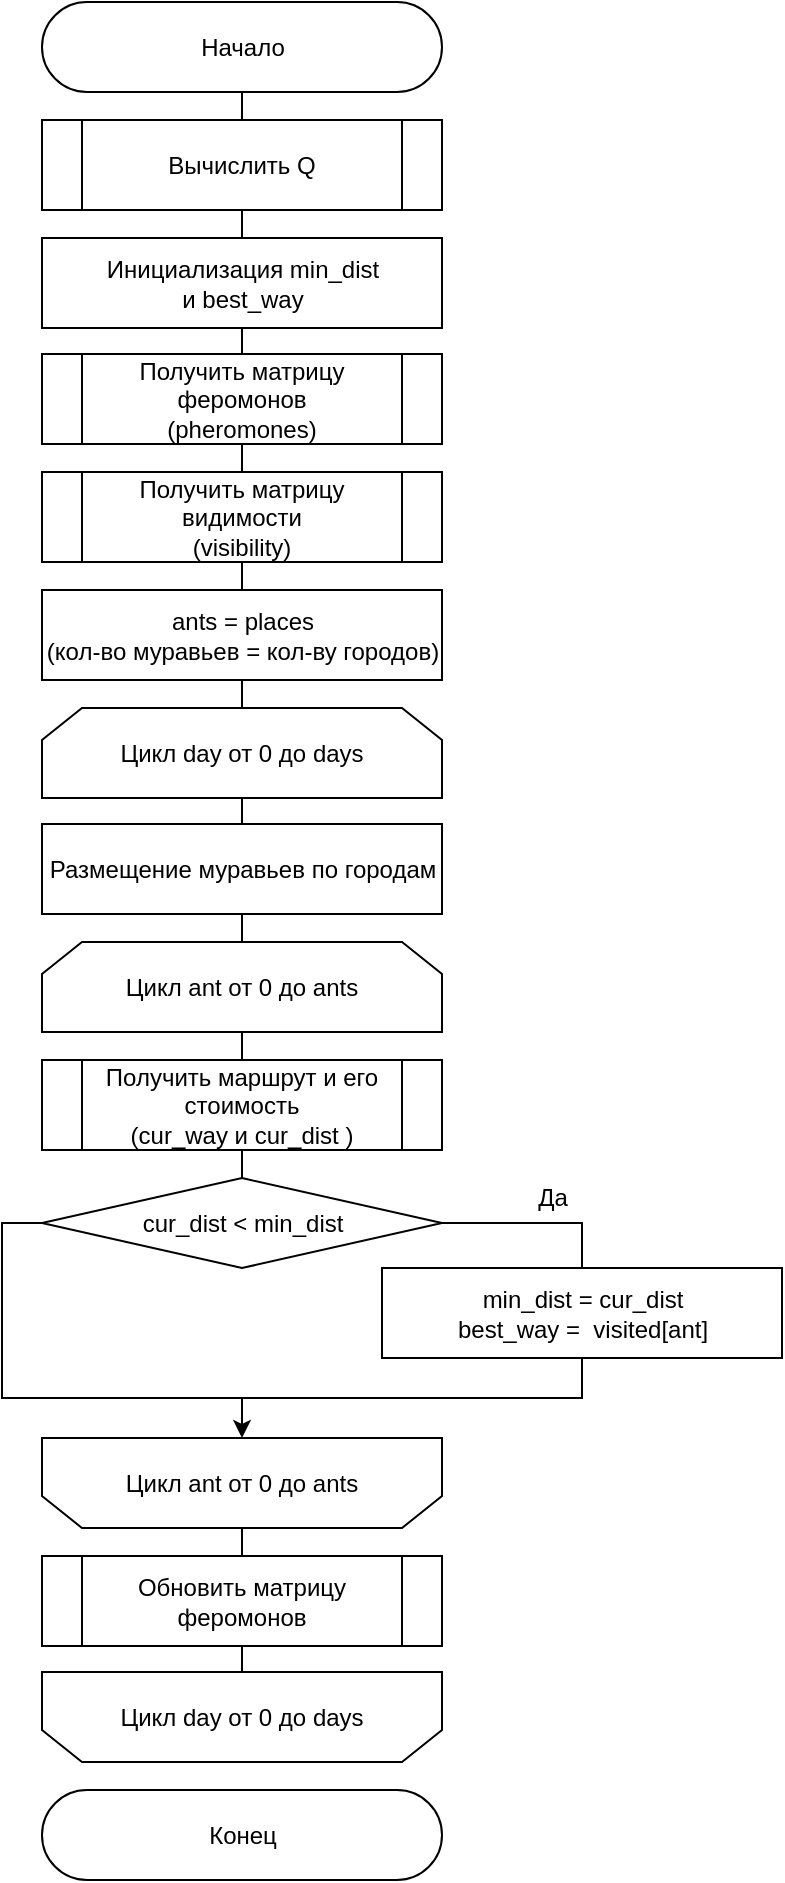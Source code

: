 <mxfile version="20.3.0" type="device" pages="6"><diagram id="QM2p47kPDZQZnexqTIiv" name="ant_1"><mxGraphModel dx="782" dy="539" grid="1" gridSize="10" guides="1" tooltips="1" connect="1" arrows="1" fold="1" page="1" pageScale="1" pageWidth="1654" pageHeight="2336" math="0" shadow="0"><root><mxCell id="0"/><mxCell id="1" parent="0"/><mxCell id="wz0C69enoYNyilxTIGur-191" style="edgeStyle=orthogonalEdgeStyle;rounded=0;orthogonalLoop=1;jettySize=auto;html=1;exitX=0.5;exitY=0.5;exitDx=0;exitDy=22.5;exitPerimeter=0;entryX=0.5;entryY=0;entryDx=0;entryDy=0;endArrow=none;endFill=0;" edge="1" parent="1" source="3" target="28"><mxGeometry relative="1" as="geometry"/></mxCell><mxCell id="3" value="Начало" style="html=1;dashed=0;whitespace=wrap;shape=mxgraph.dfd.start" parent="1" vertex="1"><mxGeometry x="860" y="120" width="200" height="45" as="geometry"/></mxCell><mxCell id="wz0C69enoYNyilxTIGur-192" style="edgeStyle=orthogonalEdgeStyle;rounded=0;orthogonalLoop=1;jettySize=auto;html=1;exitX=0.5;exitY=1;exitDx=0;exitDy=0;entryX=0.5;entryY=0;entryDx=0;entryDy=0;endArrow=none;endFill=0;" edge="1" parent="1" source="28" target="167"><mxGeometry relative="1" as="geometry"/></mxCell><mxCell id="28" value="Вычислить Q" style="shape=process;whiteSpace=wrap;html=1;backgroundOutline=1;" parent="1" vertex="1"><mxGeometry x="860" y="179" width="200" height="45" as="geometry"/></mxCell><mxCell id="wz0C69enoYNyilxTIGur-193" style="edgeStyle=orthogonalEdgeStyle;rounded=0;orthogonalLoop=1;jettySize=auto;html=1;exitX=0.5;exitY=1;exitDx=0;exitDy=0;entryX=0.5;entryY=0;entryDx=0;entryDy=0;endArrow=none;endFill=0;" edge="1" parent="1" source="167" target="170"><mxGeometry relative="1" as="geometry"/></mxCell><mxCell id="167" value="Инициализация min_dist&lt;br&gt;и best_way" style="html=1;dashed=0;whitespace=wrap;" parent="1" vertex="1"><mxGeometry x="860" y="238" width="200" height="45" as="geometry"/></mxCell><mxCell id="wz0C69enoYNyilxTIGur-195" style="edgeStyle=orthogonalEdgeStyle;rounded=0;orthogonalLoop=1;jettySize=auto;html=1;exitX=0.5;exitY=1;exitDx=0;exitDy=0;entryX=0.5;entryY=0;entryDx=0;entryDy=0;endArrow=none;endFill=0;" edge="1" parent="1" source="169" target="179"><mxGeometry relative="1" as="geometry"/></mxCell><mxCell id="169" value="Получить матрицу видимости&lt;br&gt;(visibility)" style="shape=process;whiteSpace=wrap;html=1;backgroundOutline=1;" parent="1" vertex="1"><mxGeometry x="860" y="355" width="200" height="45" as="geometry"/></mxCell><mxCell id="wz0C69enoYNyilxTIGur-194" style="edgeStyle=orthogonalEdgeStyle;rounded=0;orthogonalLoop=1;jettySize=auto;html=1;exitX=0.5;exitY=1;exitDx=0;exitDy=0;entryX=0.5;entryY=0;entryDx=0;entryDy=0;endArrow=none;endFill=0;" edge="1" parent="1" source="170" target="169"><mxGeometry relative="1" as="geometry"/></mxCell><mxCell id="170" value="Получить матрицу феромонов&lt;br&gt;(pheromones)" style="shape=process;whiteSpace=wrap;html=1;backgroundOutline=1;" parent="1" vertex="1"><mxGeometry x="860" y="296" width="200" height="45" as="geometry"/></mxCell><mxCell id="wz0C69enoYNyilxTIGur-196" style="edgeStyle=orthogonalEdgeStyle;rounded=0;orthogonalLoop=1;jettySize=auto;html=1;exitX=0.5;exitY=1;exitDx=0;exitDy=0;entryX=0.5;entryY=0;entryDx=0;entryDy=0;endArrow=none;endFill=0;" edge="1" parent="1" source="179" target="181"><mxGeometry relative="1" as="geometry"/></mxCell><mxCell id="179" value="ants = places&lt;br&gt;(кол-во муравьев = кол-ву городов)" style="html=1;dashed=0;whitespace=wrap;" parent="1" vertex="1"><mxGeometry x="860" y="414" width="200" height="45" as="geometry"/></mxCell><mxCell id="wz0C69enoYNyilxTIGur-197" style="edgeStyle=orthogonalEdgeStyle;rounded=0;orthogonalLoop=1;jettySize=auto;html=1;exitX=0.5;exitY=1;exitDx=0;exitDy=0;entryX=0.5;entryY=0;entryDx=0;entryDy=0;endArrow=none;endFill=0;" edge="1" parent="1" source="181" target="184"><mxGeometry relative="1" as="geometry"/></mxCell><mxCell id="181" value="Цикл day от 0 до days" style="shape=loopLimit;whiteSpace=wrap;html=1;direction=east" parent="1" vertex="1"><mxGeometry x="860" y="473" width="200" height="45" as="geometry"/></mxCell><mxCell id="wz0C69enoYNyilxTIGur-198" style="edgeStyle=orthogonalEdgeStyle;rounded=0;orthogonalLoop=1;jettySize=auto;html=1;exitX=0.5;exitY=1;exitDx=0;exitDy=0;entryX=0.5;entryY=0;entryDx=0;entryDy=0;endArrow=none;endFill=0;" edge="1" parent="1" source="184" target="187"><mxGeometry relative="1" as="geometry"/></mxCell><mxCell id="184" value="Размещение муравьев по городам" style="html=1;dashed=0;whitespace=wrap;" parent="1" vertex="1"><mxGeometry x="860" y="531" width="200" height="45" as="geometry"/></mxCell><mxCell id="wz0C69enoYNyilxTIGur-199" style="edgeStyle=orthogonalEdgeStyle;rounded=0;orthogonalLoop=1;jettySize=auto;html=1;exitX=0.5;exitY=1;exitDx=0;exitDy=0;entryX=0.5;entryY=0;entryDx=0;entryDy=0;endArrow=none;endFill=0;" edge="1" parent="1" source="187" target="hKfGhzcdv6yGytPcUuhZ-187"><mxGeometry relative="1" as="geometry"/></mxCell><mxCell id="187" value="Цикл ant от 0 до ants" style="shape=loopLimit;whiteSpace=wrap;html=1;direction=east" parent="1" vertex="1"><mxGeometry x="860" y="590" width="200" height="45" as="geometry"/></mxCell><mxCell id="wz0C69enoYNyilxTIGur-200" style="edgeStyle=orthogonalEdgeStyle;rounded=0;orthogonalLoop=1;jettySize=auto;html=1;exitX=0.5;exitY=1;exitDx=0;exitDy=0;entryX=0.5;entryY=0;entryDx=0;entryDy=0;endArrow=none;endFill=0;" edge="1" parent="1" source="hKfGhzcdv6yGytPcUuhZ-187" target="EvMjdZguoEgISM-KxDc8-189"><mxGeometry relative="1" as="geometry"/></mxCell><mxCell id="hKfGhzcdv6yGytPcUuhZ-187" value="Получить маршрут и его стоимость&lt;br&gt;(cur_way и&amp;nbsp;&lt;span style=&quot;&quot;&gt;cur_dist&amp;nbsp;&lt;/span&gt;)" style="shape=process;whiteSpace=wrap;html=1;backgroundOutline=1;" vertex="1" parent="1"><mxGeometry x="860" y="649" width="200" height="45" as="geometry"/></mxCell><mxCell id="wz0C69enoYNyilxTIGur-190" style="edgeStyle=orthogonalEdgeStyle;rounded=0;orthogonalLoop=1;jettySize=auto;html=1;exitX=1;exitY=0.5;exitDx=0;exitDy=0;entryX=0.5;entryY=0;entryDx=0;entryDy=0;endArrow=none;endFill=0;" edge="1" parent="1" source="EvMjdZguoEgISM-KxDc8-189" target="EvMjdZguoEgISM-KxDc8-191"><mxGeometry relative="1" as="geometry"/></mxCell><mxCell id="wz0C69enoYNyilxTIGur-203" style="edgeStyle=orthogonalEdgeStyle;rounded=0;orthogonalLoop=1;jettySize=auto;html=1;exitX=0;exitY=0.5;exitDx=0;exitDy=0;endArrow=none;endFill=0;" edge="1" parent="1" source="EvMjdZguoEgISM-KxDc8-189"><mxGeometry relative="1" as="geometry"><mxPoint x="960" y="820" as="targetPoint"/><Array as="points"><mxPoint x="840" y="730"/><mxPoint x="840" y="818"/><mxPoint x="960" y="818"/></Array></mxGeometry></mxCell><mxCell id="EvMjdZguoEgISM-KxDc8-189" value="cur_dist &amp;lt; min_dist" style="shape=rhombus;html=1;dashed=0;whitespace=wrap;perimeter=rhombusPerimeter;" vertex="1" parent="1"><mxGeometry x="860" y="708" width="200" height="45" as="geometry"/></mxCell><mxCell id="EvMjdZguoEgISM-KxDc8-190" value="Да" style="text;html=1;align=center;verticalAlign=middle;resizable=0;points=[];autosize=1;strokeColor=none;" vertex="1" parent="1"><mxGeometry x="1100" y="708" width="30" height="20" as="geometry"/></mxCell><mxCell id="wz0C69enoYNyilxTIGur-201" style="edgeStyle=orthogonalEdgeStyle;rounded=0;orthogonalLoop=1;jettySize=auto;html=1;exitX=0.5;exitY=1;exitDx=0;exitDy=0;entryX=0.5;entryY=1;entryDx=0;entryDy=0;endArrow=classic;endFill=1;" edge="1" parent="1" source="EvMjdZguoEgISM-KxDc8-191" target="EvMjdZguoEgISM-KxDc8-192"><mxGeometry relative="1" as="geometry"/></mxCell><mxCell id="EvMjdZguoEgISM-KxDc8-191" value="min_dist&amp;nbsp;= cur_dist&lt;br&gt;best_way =&amp;nbsp; visited[ant]" style="html=1;dashed=0;whitespace=wrap;" vertex="1" parent="1"><mxGeometry x="1030" y="753" width="200" height="45" as="geometry"/></mxCell><mxCell id="wz0C69enoYNyilxTIGur-204" style="edgeStyle=orthogonalEdgeStyle;rounded=0;orthogonalLoop=1;jettySize=auto;html=1;exitX=0.5;exitY=0;exitDx=0;exitDy=0;entryX=0.5;entryY=0;entryDx=0;entryDy=0;endArrow=none;endFill=0;" edge="1" parent="1" source="EvMjdZguoEgISM-KxDc8-192" target="wz0C69enoYNyilxTIGur-187"><mxGeometry relative="1" as="geometry"/></mxCell><mxCell id="EvMjdZguoEgISM-KxDc8-192" value="Цикл ant от 0 до ants" style="shape=loopLimit;whiteSpace=wrap;html=1;direction=west;" vertex="1" parent="1"><mxGeometry x="860" y="838" width="200" height="45" as="geometry"/></mxCell><mxCell id="wz0C69enoYNyilxTIGur-205" style="edgeStyle=orthogonalEdgeStyle;rounded=0;orthogonalLoop=1;jettySize=auto;html=1;exitX=0.5;exitY=1;exitDx=0;exitDy=0;entryX=0.5;entryY=1;entryDx=0;entryDy=0;endArrow=none;endFill=0;" edge="1" parent="1" source="wz0C69enoYNyilxTIGur-187" target="wz0C69enoYNyilxTIGur-188"><mxGeometry relative="1" as="geometry"/></mxCell><mxCell id="wz0C69enoYNyilxTIGur-187" value="Обновить матрицу феромонов" style="shape=process;whiteSpace=wrap;html=1;backgroundOutline=1;" vertex="1" parent="1"><mxGeometry x="860" y="897" width="200" height="45" as="geometry"/></mxCell><mxCell id="wz0C69enoYNyilxTIGur-188" value="Цикл day от 0 до days" style="shape=loopLimit;whiteSpace=wrap;html=1;direction=west;" vertex="1" parent="1"><mxGeometry x="860" y="955" width="200" height="45" as="geometry"/></mxCell><mxCell id="wz0C69enoYNyilxTIGur-189" value="Конец" style="html=1;dashed=0;whitespace=wrap;shape=mxgraph.dfd.start" vertex="1" parent="1"><mxGeometry x="860" y="1014" width="200" height="45" as="geometry"/></mxCell></root></mxGraphModel></diagram><diagram id="Z4QN9rSLrpoeldy75upm" name="ant_2"><mxGraphModel dx="782" dy="539" grid="1" gridSize="10" guides="1" tooltips="1" connect="1" arrows="1" fold="1" page="1" pageScale="1" pageWidth="827" pageHeight="1169" math="0" shadow="0"><root><mxCell id="0"/><mxCell id="1" parent="0"/><mxCell id="rtVw-hTGw4kweY5r_XmI-1" style="edgeStyle=orthogonalEdgeStyle;rounded=0;html=1;exitX=0.5;exitY=1;exitDx=0;exitDy=0;entryX=0.5;entryY=0;entryDx=0;entryDy=0;endArrow=none;endFill=0;" parent="1" target="rtVw-hTGw4kweY5r_XmI-3" edge="1"><mxGeometry relative="1" as="geometry"><mxPoint x="775" y="320" as="sourcePoint"/></mxGeometry></mxCell><mxCell id="rtVw-hTGw4kweY5r_XmI-2" style="edgeStyle=orthogonalEdgeStyle;rounded=0;html=1;exitX=0.5;exitY=1;exitDx=0;exitDy=0;endArrow=none;endFill=0;" parent="1" source="rtVw-hTGw4kweY5r_XmI-3" edge="1"><mxGeometry relative="1" as="geometry"><mxPoint x="775" y="440" as="targetPoint"/></mxGeometry></mxCell><mxCell id="rtVw-hTGw4kweY5r_XmI-3" value="Цикл пока массив посещенных городов (visited) не заполнен&amp;nbsp;" style="shape=loopLimit;whiteSpace=wrap;html=1;direction=east" parent="1" vertex="1"><mxGeometry x="675" y="350" width="200" height="60" as="geometry"/></mxCell><mxCell id="rtVw-hTGw4kweY5r_XmI-4" style="edgeStyle=orthogonalEdgeStyle;html=1;exitX=0.5;exitY=1;exitDx=0;exitDy=0;entryX=0.5;entryY=0;entryDx=0;entryDy=0;rounded=0;endArrow=none;endFill=0;" parent="1" source="rtVw-hTGw4kweY5r_XmI-5" target="rtVw-hTGw4kweY5r_XmI-9" edge="1"><mxGeometry relative="1" as="geometry"/></mxCell><mxCell id="rtVw-hTGw4kweY5r_XmI-5" value="Массив вероятностей перехода из текущего города в непосещенный&lt;br&gt;pk" style="shape=process;whiteSpace=wrap;html=1;backgroundOutline=1;" parent="1" vertex="1"><mxGeometry x="675" y="440" width="200" height="60" as="geometry"/></mxCell><mxCell id="rtVw-hTGw4kweY5r_XmI-6" value="find_posibilyties(pheromones, visiblity, visited, places, ant, alpha, beta)&lt;br&gt;&lt;br&gt;Находит вероятность перехода в &lt;br&gt;каждый непосещенный город по формуле" style="html=1;dashed=0;whitespace=wrap;shape=partialRectangle;right=0;align=left;" parent="1" vertex="1"><mxGeometry x="945" y="430" width="30" height="80" as="geometry"/></mxCell><mxCell id="rtVw-hTGw4kweY5r_XmI-7" value="" style="edgeStyle=orthogonalEdgeStyle;rounded=0;orthogonalLoop=1;jettySize=auto;html=1;endArrow=none;endFill=0;dashed=1;entryX=1;entryY=0.5;entryDx=0;entryDy=0;" parent="1" source="rtVw-hTGw4kweY5r_XmI-6" target="rtVw-hTGw4kweY5r_XmI-5" edge="1"><mxGeometry relative="1" as="geometry"><mxPoint x="885" y="470" as="targetPoint"/></mxGeometry></mxCell><mxCell id="rtVw-hTGw4kweY5r_XmI-8" style="edgeStyle=orthogonalEdgeStyle;rounded=0;html=1;exitX=0.5;exitY=1;exitDx=0;exitDy=0;entryX=0.5;entryY=0;entryDx=0;entryDy=0;endArrow=none;endFill=0;" parent="1" source="rtVw-hTGw4kweY5r_XmI-9" target="rtVw-hTGw4kweY5r_XmI-11" edge="1"><mxGeometry relative="1" as="geometry"/></mxCell><mxCell id="rtVw-hTGw4kweY5r_XmI-9" value="chosen_place =&amp;nbsp;&lt;br&gt;&lt;span style=&quot;text-align: left&quot;&gt;choose_next_place(pk)&lt;/span&gt;&amp;nbsp;" style="shape=process;whiteSpace=wrap;html=1;backgroundOutline=1;" parent="1" vertex="1"><mxGeometry x="675" y="530" width="200" height="60" as="geometry"/></mxCell><mxCell id="rtVw-hTGw4kweY5r_XmI-10" style="edgeStyle=orthogonalEdgeStyle;rounded=0;html=1;exitX=0.5;exitY=1;exitDx=0;exitDy=0;entryX=0.5;entryY=1;entryDx=0;entryDy=0;endArrow=none;endFill=0;" parent="1" source="rtVw-hTGw4kweY5r_XmI-11" target="rtVw-hTGw4kweY5r_XmI-13" edge="1"><mxGeometry relative="1" as="geometry"/></mxCell><mxCell id="rtVw-hTGw4kweY5r_XmI-11" value="Добавить выбранный город&lt;br&gt;в массив посещенных городов&lt;br&gt;для текущего муравья" style="html=1;dashed=0;whitespace=wrap;" parent="1" vertex="1"><mxGeometry x="675" y="620" width="200" height="60" as="geometry"/></mxCell><mxCell id="rtVw-hTGw4kweY5r_XmI-12" style="edgeStyle=orthogonalEdgeStyle;rounded=0;html=1;exitX=0.5;exitY=0;exitDx=0;exitDy=0;entryX=0.5;entryY=0;entryDx=0;entryDy=0;endArrow=none;endFill=0;" parent="1" source="rtVw-hTGw4kweY5r_XmI-13" target="rtVw-hTGw4kweY5r_XmI-17" edge="1"><mxGeometry relative="1" as="geometry"/></mxCell><mxCell id="rtVw-hTGw4kweY5r_XmI-13" value="Цикл пока массив посещенных городов (visited) не заполнен&amp;nbsp;" style="shape=loopLimit;whiteSpace=wrap;html=1;strokeWidth=1;direction=west;" parent="1" vertex="1"><mxGeometry x="675" y="710" width="200" height="60" as="geometry"/></mxCell><mxCell id="rtVw-hTGw4kweY5r_XmI-14" value="choose_next_place(pk)&lt;br&gt;&lt;br&gt;Рандомно выбирает, в какой город&lt;br&gt;будет совершен переход" style="html=1;dashed=0;whitespace=wrap;shape=partialRectangle;right=0;align=left;" parent="1" vertex="1"><mxGeometry x="945" y="520" width="30" height="80" as="geometry"/></mxCell><mxCell id="rtVw-hTGw4kweY5r_XmI-15" value="" style="edgeStyle=orthogonalEdgeStyle;rounded=0;orthogonalLoop=1;jettySize=auto;html=1;endArrow=none;endFill=0;dashed=1;entryX=1;entryY=0.5;entryDx=0;entryDy=0;" parent="1" source="rtVw-hTGw4kweY5r_XmI-14" target="rtVw-hTGw4kweY5r_XmI-9" edge="1"><mxGeometry relative="1" as="geometry"><mxPoint x="885" y="560" as="targetPoint"/></mxGeometry></mxCell><mxCell id="rtVw-hTGw4kweY5r_XmI-16" style="edgeStyle=orthogonalEdgeStyle;rounded=0;html=1;exitX=0.5;exitY=1;exitDx=0;exitDy=0;entryX=0.5;entryY=0;entryDx=0;entryDy=0;endArrow=none;endFill=0;" parent="1" source="rtVw-hTGw4kweY5r_XmI-17" target="rtVw-hTGw4kweY5r_XmI-19" edge="1"><mxGeometry relative="1" as="geometry"/></mxCell><mxCell id="rtVw-hTGw4kweY5r_XmI-17" value="Добавить первый город из массива&lt;br&gt;посещенных городов в маршрут&lt;br&gt;(visited)" style="html=1;dashed=0;whitespace=wrap;" parent="1" vertex="1"><mxGeometry x="675" y="800" width="200" height="60" as="geometry"/></mxCell><mxCell id="rtVw-hTGw4kweY5r_XmI-18" style="edgeStyle=orthogonalEdgeStyle;rounded=0;html=1;exitX=0.5;exitY=1;exitDx=0;exitDy=0;entryX=0.5;entryY=0;entryDx=0;entryDy=0;endArrow=none;endFill=0;" parent="1" source="rtVw-hTGw4kweY5r_XmI-19" target="rtVw-hTGw4kweY5r_XmI-25" edge="1"><mxGeometry relative="1" as="geometry"/></mxCell><mxCell id="rtVw-hTGw4kweY5r_XmI-19" value="cur_length = calc_length(matrix, visited[ant])" style="shape=process;whiteSpace=wrap;html=1;backgroundOutline=1;" parent="1" vertex="1"><mxGeometry x="675" y="890" width="200" height="60" as="geometry"/></mxCell><mxCell id="rtVw-hTGw4kweY5r_XmI-20" style="edgeStyle=orthogonalEdgeStyle;rounded=0;html=1;exitX=0.5;exitY=0;exitDx=0;exitDy=0;entryX=0.5;entryY=0;entryDx=0;entryDy=0;endArrow=none;endFill=0;" parent="1" source="rtVw-hTGw4kweY5r_XmI-21" target="rtVw-hTGw4kweY5r_XmI-30" edge="1"><mxGeometry relative="1" as="geometry"/></mxCell><mxCell id="rtVw-hTGw4kweY5r_XmI-21" value="Конец цикла&lt;br&gt;ant += 1" style="shape=loopLimit;whiteSpace=wrap;html=1;strokeWidth=1;direction=west;" parent="1" vertex="1"><mxGeometry x="675" y="1250" width="200" height="60" as="geometry"/></mxCell><mxCell id="rtVw-hTGw4kweY5r_XmI-22" value="Конец" style="html=1;dashed=0;whitespace=wrap;shape=mxgraph.dfd.start" parent="1" vertex="1"><mxGeometry x="675" y="1520" width="200" height="60" as="geometry"/></mxCell><mxCell id="rtVw-hTGw4kweY5r_XmI-23" style="edgeStyle=orthogonalEdgeStyle;rounded=0;orthogonalLoop=1;jettySize=auto;html=1;exitX=1;exitY=0.5;exitDx=0;exitDy=0;endArrow=classic;endFill=1;" parent="1" source="rtVw-hTGw4kweY5r_XmI-25" edge="1"><mxGeometry relative="1" as="geometry"><mxPoint x="935" y="1070" as="targetPoint"/></mxGeometry></mxCell><mxCell id="rtVw-hTGw4kweY5r_XmI-24" style="edgeStyle=orthogonalEdgeStyle;html=1;exitX=0;exitY=0.5;exitDx=0;exitDy=0;endArrow=none;endFill=0;rounded=0;" parent="1" source="rtVw-hTGw4kweY5r_XmI-25" edge="1"><mxGeometry relative="1" as="geometry"><mxPoint x="775" y="1180" as="targetPoint"/><Array as="points"><mxPoint x="615" y="1010"/><mxPoint x="615" y="1180"/><mxPoint x="775" y="1180"/></Array></mxGeometry></mxCell><mxCell id="rtVw-hTGw4kweY5r_XmI-25" value="cur_length &amp;lt; min_length" style="shape=rhombus;html=1;dashed=0;whitespace=wrap;perimeter=rhombusPerimeter;" parent="1" vertex="1"><mxGeometry x="675" y="980" width="200" height="60" as="geometry"/></mxCell><mxCell id="rtVw-hTGw4kweY5r_XmI-26" value="Да" style="text;html=1;align=center;verticalAlign=middle;resizable=0;points=[];autosize=1;strokeColor=none;" parent="1" vertex="1"><mxGeometry x="860" y="980" width="30" height="20" as="geometry"/></mxCell><mxCell id="rtVw-hTGw4kweY5r_XmI-27" style="edgeStyle=orthogonalEdgeStyle;rounded=0;html=1;exitX=0.5;exitY=1;exitDx=0;exitDy=0;endArrow=classic;endFill=1;entryX=0.5;entryY=1;entryDx=0;entryDy=0;" parent="1" source="rtVw-hTGw4kweY5r_XmI-28" target="rtVw-hTGw4kweY5r_XmI-21" edge="1"><mxGeometry relative="1" as="geometry"><mxPoint x="775" y="1180" as="targetPoint"/><Array as="points"><mxPoint x="935" y="1180"/><mxPoint x="775" y="1180"/></Array></mxGeometry></mxCell><mxCell id="rtVw-hTGw4kweY5r_XmI-28" value="min_length = cur_dist&lt;br&gt;best_way =&amp;nbsp; visited[ant]" style="html=1;dashed=0;whitespace=wrap;" parent="1" vertex="1"><mxGeometry x="835" y="1070" width="200" height="60" as="geometry"/></mxCell><mxCell id="rtVw-hTGw4kweY5r_XmI-29" style="edgeStyle=orthogonalEdgeStyle;rounded=0;html=1;exitX=0.5;exitY=1;exitDx=0;exitDy=0;entryX=0.5;entryY=1;entryDx=0;entryDy=0;endArrow=none;endFill=0;" parent="1" source="rtVw-hTGw4kweY5r_XmI-30" target="rtVw-hTGw4kweY5r_XmI-32" edge="1"><mxGeometry relative="1" as="geometry"/></mxCell><mxCell id="rtVw-hTGw4kweY5r_XmI-30" value="Обновить матрицу феромонов" style="shape=process;whiteSpace=wrap;html=1;backgroundOutline=1;" parent="1" vertex="1"><mxGeometry x="675" y="1340" width="200" height="60" as="geometry"/></mxCell><mxCell id="rtVw-hTGw4kweY5r_XmI-31" style="edgeStyle=orthogonalEdgeStyle;rounded=0;html=1;exitX=0.5;exitY=0;exitDx=0;exitDy=0;endArrow=none;endFill=0;entryX=0.5;entryY=0.5;entryDx=0;entryDy=-30;entryPerimeter=0;" parent="1" source="rtVw-hTGw4kweY5r_XmI-32" target="rtVw-hTGw4kweY5r_XmI-22" edge="1"><mxGeometry relative="1" as="geometry"><mxPoint x="775" y="1510" as="targetPoint"/></mxGeometry></mxCell><mxCell id="rtVw-hTGw4kweY5r_XmI-32" value="Конец цикла&lt;br&gt;day += 1" style="shape=loopLimit;whiteSpace=wrap;html=1;strokeWidth=1;direction=west;" parent="1" vertex="1"><mxGeometry x="675" y="1430" width="200" height="60" as="geometry"/></mxCell><mxCell id="rtVw-hTGw4kweY5r_XmI-33" value="choose_next_place(pk)&lt;br&gt;&lt;br&gt;Рандомно выбирает, в какой город&lt;br&gt;будет совершен переход" style="html=1;dashed=0;whitespace=wrap;shape=partialRectangle;right=0;align=left;" parent="1" vertex="1"><mxGeometry x="945" y="1330" width="30" height="80" as="geometry"/></mxCell><mxCell id="rtVw-hTGw4kweY5r_XmI-34" value="" style="edgeStyle=orthogonalEdgeStyle;rounded=0;orthogonalLoop=1;jettySize=auto;html=1;endArrow=none;endFill=0;dashed=1;entryX=1;entryY=0.5;entryDx=0;entryDy=0;" parent="1" source="rtVw-hTGw4kweY5r_XmI-33" edge="1"><mxGeometry relative="1" as="geometry"><mxPoint x="875" y="1370" as="targetPoint"/></mxGeometry></mxCell><mxCell id="rtVw-hTGw4kweY5r_XmI-35" value="calc_length(matrix, visited[ant]&lt;br&gt;&lt;br&gt;Суммарная длина пути" style="html=1;dashed=0;whitespace=wrap;shape=partialRectangle;right=0;align=left;" parent="1" vertex="1"><mxGeometry x="945" y="880" width="30" height="80" as="geometry"/></mxCell><mxCell id="rtVw-hTGw4kweY5r_XmI-36" value="" style="edgeStyle=orthogonalEdgeStyle;rounded=0;orthogonalLoop=1;jettySize=auto;html=1;endArrow=none;endFill=0;dashed=1;entryX=1;entryY=0.5;entryDx=0;entryDy=0;" parent="1" source="rtVw-hTGw4kweY5r_XmI-35" edge="1"><mxGeometry relative="1" as="geometry"><mxPoint x="875" y="920" as="targetPoint"/></mxGeometry></mxCell><mxCell id="rtVw-hTGw4kweY5r_XmI-37" value="A" style="shape=ellipse;html=1;dashed=0;whitespace=wrap;aspect=fixed;perimeter=ellipsePerimeter;" parent="1" vertex="1"><mxGeometry x="750" y="270" width="50" height="50" as="geometry"/></mxCell></root></mxGraphModel></diagram><diagram id="d1T-RYsoo4adGNJZVAEG" name="find_pos"><mxGraphModel dx="2031" dy="1224" grid="1" gridSize="10" guides="1" tooltips="1" connect="1" arrows="1" fold="1" page="1" pageScale="1" pageWidth="827" pageHeight="1169" math="0" shadow="0"><root><mxCell id="0"/><mxCell id="1" parent="0"/><mxCell id="wihlba_YimlxnJUV-qeW-1" style="edgeStyle=none;html=1;exitX=0.5;exitY=0.5;exitDx=0;exitDy=30;exitPerimeter=0;entryX=0.5;entryY=0;entryDx=0;entryDy=0;endArrow=none;endFill=0;" parent="1" source="wihlba_YimlxnJUV-qeW-2" target="wihlba_YimlxnJUV-qeW-6" edge="1"><mxGeometry relative="1" as="geometry"/></mxCell><mxCell id="wihlba_YimlxnJUV-qeW-2" value="Начало" style="html=1;dashed=0;whitespace=wrap;shape=mxgraph.dfd.start" parent="1" vertex="1"><mxGeometry x="700" y="110" width="200" height="60" as="geometry"/></mxCell><mxCell id="wihlba_YimlxnJUV-qeW-3" value="" style="edgeStyle=orthogonalEdgeStyle;rounded=0;orthogonalLoop=1;jettySize=auto;html=1;endArrow=none;endFill=0;dashed=1;" parent="1" source="wihlba_YimlxnJUV-qeW-4" target="wihlba_YimlxnJUV-qeW-2" edge="1"><mxGeometry relative="1" as="geometry"/></mxCell><mxCell id="wihlba_YimlxnJUV-qeW-4" value="&lt;br&gt;find_posibilyties(pheromones, visiblity, visited, places, ant, alpha, beta)&lt;br&gt;Вход: pheromones - матрица феромонов на путях, visiblity - матрица&lt;br&gt;видимости города, visited - массив посещенных городов, places - кол-во&lt;br&gt;городов, ant - номер муравья, alpha, beta - коэффициенты&lt;br&gt;Выход: массив вероятных переходов" style="html=1;dashed=0;whitespace=wrap;shape=partialRectangle;right=0;align=left;" parent="1" vertex="1"><mxGeometry x="970" y="100" width="30" height="80" as="geometry"/></mxCell><mxCell id="wihlba_YimlxnJUV-qeW-5" style="edgeStyle=none;html=1;exitX=0.5;exitY=1;exitDx=0;exitDy=0;entryX=0.5;entryY=0;entryDx=0;entryDy=0;endArrow=none;endFill=0;" parent="1" source="wihlba_YimlxnJUV-qeW-6" target="wihlba_YimlxnJUV-qeW-8" edge="1"><mxGeometry relative="1" as="geometry"/></mxCell><mxCell id="wihlba_YimlxnJUV-qeW-6" value="Инициализация массива&lt;br&gt;вероятных переходов (pk)&lt;br&gt;по кол-ву городов" style="html=1;dashed=0;whitespace=wrap;" parent="1" vertex="1"><mxGeometry x="700" y="200" width="200" height="60" as="geometry"/></mxCell><mxCell id="wihlba_YimlxnJUV-qeW-7" style="edgeStyle=none;html=1;exitX=0.5;exitY=1;exitDx=0;exitDy=0;entryX=0.5;entryY=0;entryDx=0;entryDy=0;endArrow=none;endFill=0;" parent="1" source="wihlba_YimlxnJUV-qeW-8" target="wihlba_YimlxnJUV-qeW-11" edge="1"><mxGeometry relative="1" as="geometry"/></mxCell><mxCell id="wihlba_YimlxnJUV-qeW-8" value="Цикл place от 0...places-1" style="shape=loopLimit;whiteSpace=wrap;html=1;direction=east" parent="1" vertex="1"><mxGeometry x="700" y="290" width="200" height="60" as="geometry"/></mxCell><mxCell id="wihlba_YimlxnJUV-qeW-9" style="edgeStyle=orthogonalEdgeStyle;rounded=0;orthogonalLoop=1;jettySize=auto;html=1;exitX=1;exitY=0.5;exitDx=0;exitDy=0;endArrow=classic;endFill=1;" parent="1" source="wihlba_YimlxnJUV-qeW-11" edge="1"><mxGeometry relative="1" as="geometry"><mxPoint x="960" y="470" as="targetPoint"/></mxGeometry></mxCell><mxCell id="wihlba_YimlxnJUV-qeW-10" style="edgeStyle=orthogonalEdgeStyle;html=1;exitX=0;exitY=0.5;exitDx=0;exitDy=0;entryX=0.5;entryY=0;entryDx=0;entryDy=0;endArrow=classic;endFill=1;rounded=0;" parent="1" source="wihlba_YimlxnJUV-qeW-11" target="wihlba_YimlxnJUV-qeW-20" edge="1"><mxGeometry relative="1" as="geometry"/></mxCell><mxCell id="wihlba_YimlxnJUV-qeW-11" value="place не в массиве &lt;br&gt;visited" style="shape=rhombus;html=1;dashed=0;whitespace=wrap;perimeter=rhombusPerimeter;" parent="1" vertex="1"><mxGeometry x="700" y="380" width="200" height="60" as="geometry"/></mxCell><mxCell id="wihlba_YimlxnJUV-qeW-12" value="Да" style="text;html=1;align=center;verticalAlign=middle;resizable=0;points=[];autosize=1;strokeColor=none;" parent="1" vertex="1"><mxGeometry x="885" y="380" width="30" height="20" as="geometry"/></mxCell><mxCell id="wihlba_YimlxnJUV-qeW-13" style="edgeStyle=orthogonalEdgeStyle;rounded=0;html=1;exitX=0.5;exitY=1;exitDx=0;exitDy=0;entryX=0.5;entryY=0;entryDx=0;entryDy=0;endArrow=none;endFill=0;" parent="1" source="wihlba_YimlxnJUV-qeW-14" target="wihlba_YimlxnJUV-qeW-16" edge="1"><mxGeometry relative="1" as="geometry"/></mxCell><mxCell id="wihlba_YimlxnJUV-qeW-14" value="ant_place = visited[-1]" style="html=1;dashed=0;whitespace=wrap;" parent="1" vertex="1"><mxGeometry x="860" y="470" width="200" height="60" as="geometry"/></mxCell><mxCell id="wihlba_YimlxnJUV-qeW-15" style="edgeStyle=orthogonalEdgeStyle;rounded=0;html=1;exitX=0.5;exitY=1;exitDx=0;exitDy=0;entryX=0.5;entryY=1;entryDx=0;entryDy=0;endArrow=classic;endFill=1;" parent="1" source="wihlba_YimlxnJUV-qeW-16" target="wihlba_YimlxnJUV-qeW-22" edge="1"><mxGeometry relative="1" as="geometry"><Array as="points"><mxPoint x="960" y="650"/><mxPoint x="800" y="650"/></Array></mxGeometry></mxCell><mxCell id="wihlba_YimlxnJUV-qeW-16" value="pk[place] = &lt;br&gt;(pheromones[ant_place][place] ** &lt;br&gt;alpha) * (visibility[ant_place][place]&lt;br&gt;** beta)" style="html=1;dashed=0;whitespace=wrap;" parent="1" vertex="1"><mxGeometry x="860" y="560" width="200" height="60" as="geometry"/></mxCell><mxCell id="wihlba_YimlxnJUV-qeW-19" style="edgeStyle=orthogonalEdgeStyle;rounded=0;html=1;exitX=0.5;exitY=1;exitDx=0;exitDy=0;endArrow=none;endFill=0;" parent="1" source="wihlba_YimlxnJUV-qeW-20" edge="1"><mxGeometry relative="1" as="geometry"><mxPoint x="800" y="650" as="targetPoint"/><Array as="points"><mxPoint x="640" y="650"/></Array></mxGeometry></mxCell><mxCell id="wihlba_YimlxnJUV-qeW-20" value="pk[place] = 0" style="html=1;dashed=0;whitespace=wrap;" parent="1" vertex="1"><mxGeometry x="540" y="470" width="200" height="60" as="geometry"/></mxCell><mxCell id="wihlba_YimlxnJUV-qeW-21" style="edgeStyle=orthogonalEdgeStyle;rounded=0;html=1;exitX=0.5;exitY=0;exitDx=0;exitDy=0;entryX=0.5;entryY=0;entryDx=0;entryDy=0;endArrow=none;endFill=0;" parent="1" source="wihlba_YimlxnJUV-qeW-22" target="wihlba_YimlxnJUV-qeW-25" edge="1"><mxGeometry relative="1" as="geometry"/></mxCell><mxCell id="wihlba_YimlxnJUV-qeW-22" value="Конец цикла&lt;br&gt;place += 1" style="shape=loopLimit;whiteSpace=wrap;html=1;strokeWidth=1;direction=west;" parent="1" vertex="1"><mxGeometry x="700" y="690" width="200" height="60" as="geometry"/></mxCell><mxCell id="wihlba_YimlxnJUV-qeW-23" value="Конец" style="html=1;dashed=0;whitespace=wrap;shape=mxgraph.dfd.start" parent="1" vertex="1"><mxGeometry x="700" y="1140" width="200" height="60" as="geometry"/></mxCell><mxCell id="wihlba_YimlxnJUV-qeW-24" style="edgeStyle=orthogonalEdgeStyle;rounded=0;html=1;exitX=0.5;exitY=1;exitDx=0;exitDy=0;entryX=0.5;entryY=0;entryDx=0;entryDy=0;endArrow=none;endFill=0;" parent="1" source="wihlba_YimlxnJUV-qeW-25" target="wihlba_YimlxnJUV-qeW-27" edge="1"><mxGeometry relative="1" as="geometry"/></mxCell><mxCell id="wihlba_YimlxnJUV-qeW-25" value="Вычислить сумму элементов массива pk&amp;nbsp;&lt;br&gt;(sum_pk)" style="shape=process;whiteSpace=wrap;html=1;backgroundOutline=1;" parent="1" vertex="1"><mxGeometry x="700" y="780" width="200" height="60" as="geometry"/></mxCell><mxCell id="wihlba_YimlxnJUV-qeW-26" style="edgeStyle=orthogonalEdgeStyle;rounded=0;html=1;exitX=0.5;exitY=1;exitDx=0;exitDy=0;entryX=0.5;entryY=0;entryDx=0;entryDy=0;endArrow=none;endFill=0;" parent="1" source="wihlba_YimlxnJUV-qeW-27" target="wihlba_YimlxnJUV-qeW-29" edge="1"><mxGeometry relative="1" as="geometry"/></mxCell><mxCell id="wihlba_YimlxnJUV-qeW-27" value="Цикл place от 0...places-1" style="shape=loopLimit;whiteSpace=wrap;html=1;direction=east" parent="1" vertex="1"><mxGeometry x="700" y="870" width="200" height="60" as="geometry"/></mxCell><mxCell id="wihlba_YimlxnJUV-qeW-28" style="edgeStyle=orthogonalEdgeStyle;rounded=0;html=1;exitX=0.5;exitY=1;exitDx=0;exitDy=0;entryX=0.5;entryY=1;entryDx=0;entryDy=0;endArrow=none;endFill=0;" parent="1" source="wihlba_YimlxnJUV-qeW-29" target="wihlba_YimlxnJUV-qeW-31" edge="1"><mxGeometry relative="1" as="geometry"/></mxCell><mxCell id="wihlba_YimlxnJUV-qeW-29" value="pk[place] /= sum_pk" style="html=1;dashed=0;whitespace=wrap;" parent="1" vertex="1"><mxGeometry x="700" y="960" width="200" height="60" as="geometry"/></mxCell><mxCell id="wihlba_YimlxnJUV-qeW-30" style="edgeStyle=orthogonalEdgeStyle;rounded=0;html=1;exitX=0.5;exitY=0;exitDx=0;exitDy=0;entryX=0.5;entryY=0.5;entryDx=0;entryDy=-30;entryPerimeter=0;endArrow=none;endFill=0;" parent="1" source="wihlba_YimlxnJUV-qeW-31" target="wihlba_YimlxnJUV-qeW-23" edge="1"><mxGeometry relative="1" as="geometry"/></mxCell><mxCell id="wihlba_YimlxnJUV-qeW-31" value="Конец цикла&lt;br&gt;place += 1" style="shape=loopLimit;whiteSpace=wrap;html=1;strokeWidth=1;direction=west;" parent="1" vertex="1"><mxGeometry x="700" y="1050" width="200" height="60" as="geometry"/></mxCell></root></mxGraphModel></diagram><diagram id="1R85RokyY5f1KV8zNZWk" name="full_comb"><mxGraphModel dx="782" dy="539" grid="1" gridSize="10" guides="1" tooltips="1" connect="1" arrows="1" fold="1" page="1" pageScale="1" pageWidth="827" pageHeight="1169" math="0" shadow="0"><root><mxCell id="0"/><mxCell id="1" parent="0"/><mxCell id="9t7h-bG_z8OUEjvdIRzC-1" style="edgeStyle=none;html=1;exitX=0.5;exitY=0.5;exitDx=0;exitDy=30;exitPerimeter=0;entryX=0.5;entryY=0;entryDx=0;entryDy=0;endArrow=none;endFill=0;" parent="1" source="9t7h-bG_z8OUEjvdIRzC-2" target="9t7h-bG_z8OUEjvdIRzC-10" edge="1"><mxGeometry relative="1" as="geometry"/></mxCell><mxCell id="9t7h-bG_z8OUEjvdIRzC-2" value="Начало" style="html=1;dashed=0;whitespace=wrap;shape=mxgraph.dfd.start" parent="1" vertex="1"><mxGeometry x="280" y="10" width="200" height="60" as="geometry"/></mxCell><mxCell id="9t7h-bG_z8OUEjvdIRzC-5" style="edgeStyle=none;html=1;exitX=0.5;exitY=1;exitDx=0;exitDy=0;entryX=0.5;entryY=0;entryDx=0;entryDy=0;endArrow=none;endFill=0;" parent="1" source="9t7h-bG_z8OUEjvdIRzC-6" target="9t7h-bG_z8OUEjvdIRzC-27" edge="1"><mxGeometry relative="1" as="geometry"/></mxCell><mxCell id="9t7h-bG_z8OUEjvdIRzC-6" value="Цикл i от 0 до кол-ва перестановок городов combs" style="shape=loopLimit;whiteSpace=wrap;html=1;direction=east" parent="1" vertex="1"><mxGeometry x="280" y="416" width="200" height="60" as="geometry"/></mxCell><mxCell id="9t7h-bG_z8OUEjvdIRzC-7" style="edgeStyle=orthogonalEdgeStyle;html=1;exitX=0.5;exitY=1;exitDx=0;exitDy=0;entryX=0.5;entryY=0;entryDx=0;entryDy=0;endArrow=none;endFill=0;rounded=0;" parent="1" source="9t7h-bG_z8OUEjvdIRzC-8" target="9t7h-bG_z8OUEjvdIRzC-22" edge="1"><mxGeometry relative="1" as="geometry"/></mxCell><mxCell id="9t7h-bG_z8OUEjvdIRzC-8" value="Вычислить длину текущего&lt;br&gt;пути" style="shape=process;whiteSpace=wrap;html=1;backgroundOutline=1;" parent="1" vertex="1"><mxGeometry x="280" y="660" width="200" height="60" as="geometry"/></mxCell><mxCell id="9t7h-bG_z8OUEjvdIRzC-9" style="edgeStyle=none;html=1;exitX=0.5;exitY=1;exitDx=0;exitDy=0;entryX=0.5;entryY=0;entryDx=0;entryDy=0;endArrow=none;endFill=0;" parent="1" source="9t7h-bG_z8OUEjvdIRzC-10" target="9t7h-bG_z8OUEjvdIRzC-15" edge="1"><mxGeometry relative="1" as="geometry"/></mxCell><mxCell id="9t7h-bG_z8OUEjvdIRzC-10" value="towns = массив городов по size" style="html=1;dashed=0;whitespace=wrap;" parent="1" vertex="1"><mxGeometry x="280" y="91" width="200" height="60" as="geometry"/></mxCell><mxCell id="9t7h-bG_z8OUEjvdIRzC-11" value="Цикл i от 0 до кол-ва перестановок городов combs" style="shape=loopLimit;whiteSpace=wrap;html=1;strokeWidth=1;direction=west;" parent="1" vertex="1"><mxGeometry x="280" y="947" width="200" height="60" as="geometry"/></mxCell><mxCell id="9t7h-bG_z8OUEjvdIRzC-12" style="edgeStyle=none;html=1;exitX=0.5;exitY=0;exitDx=0;exitDy=0;entryX=0.5;entryY=0.5;entryDx=0;entryDy=-30;entryPerimeter=0;endArrow=none;endFill=0;" parent="1" target="9t7h-bG_z8OUEjvdIRzC-13" edge="1"><mxGeometry relative="1" as="geometry"><mxPoint x="380" y="1007" as="sourcePoint"/></mxGeometry></mxCell><mxCell id="9t7h-bG_z8OUEjvdIRzC-13" value="Конец" style="html=1;dashed=0;whitespace=wrap;shape=mxgraph.dfd.start" parent="1" vertex="1"><mxGeometry x="280" y="1027" width="200" height="60" as="geometry"/></mxCell><mxCell id="rXmKZfK1veFO6ZtwnWiN-2" style="edgeStyle=orthogonalEdgeStyle;rounded=0;orthogonalLoop=1;jettySize=auto;html=1;exitX=0.5;exitY=1;exitDx=0;exitDy=0;entryX=0.5;entryY=0;entryDx=0;entryDy=0;endArrow=none;endFill=0;" edge="1" parent="1" source="9t7h-bG_z8OUEjvdIRzC-15" target="rXmKZfK1veFO6ZtwnWiN-1"><mxGeometry relative="1" as="geometry"/></mxCell><mxCell id="9t7h-bG_z8OUEjvdIRzC-15" value="combs = массив&lt;br&gt;комбинаций городов&amp;nbsp;&lt;span style=&quot;&quot;&gt;towns&lt;/span&gt;" style="shape=process;whiteSpace=wrap;html=1;backgroundOutline=1;" parent="1" vertex="1"><mxGeometry x="280" y="173" width="200" height="60" as="geometry"/></mxCell><mxCell id="9t7h-bG_z8OUEjvdIRzC-16" style="edgeStyle=none;html=1;exitX=0.5;exitY=1;exitDx=0;exitDy=0;endArrow=none;endFill=0;entryX=0.5;entryY=0;entryDx=0;entryDy=0;" parent="1" source="9t7h-bG_z8OUEjvdIRzC-17" target="9t7h-bG_z8OUEjvdIRzC-6" edge="1"><mxGeometry relative="1" as="geometry"><mxPoint x="380" y="410" as="targetPoint"/></mxGeometry></mxCell><mxCell id="9t7h-bG_z8OUEjvdIRzC-17" value="Инициализация best_way" style="html=1;dashed=0;whitespace=wrap;" parent="1" vertex="1"><mxGeometry x="280" y="335" width="200" height="60" as="geometry"/></mxCell><mxCell id="9t7h-bG_z8OUEjvdIRzC-18" style="edgeStyle=none;html=1;exitX=0.5;exitY=1;exitDx=0;exitDy=0;entryX=0.5;entryY=0;entryDx=0;entryDy=0;endArrow=none;endFill=0;" parent="1" source="9t7h-bG_z8OUEjvdIRzC-19" target="9t7h-bG_z8OUEjvdIRzC-8" edge="1"><mxGeometry relative="1" as="geometry"/></mxCell><mxCell id="9t7h-bG_z8OUEjvdIRzC-19" value="Длина текущего пути (cur_dist) = 0" style="html=1;dashed=0;whitespace=wrap;" parent="1" vertex="1"><mxGeometry x="280" y="579" width="200" height="60" as="geometry"/></mxCell><mxCell id="9t7h-bG_z8OUEjvdIRzC-20" style="edgeStyle=orthogonalEdgeStyle;rounded=0;orthogonalLoop=1;jettySize=auto;html=1;exitX=1;exitY=0.5;exitDx=0;exitDy=0;endArrow=none;endFill=0;" parent="1" source="9t7h-bG_z8OUEjvdIRzC-22" edge="1"><mxGeometry relative="1" as="geometry"><mxPoint x="540" y="830" as="targetPoint"/></mxGeometry></mxCell><mxCell id="9t7h-bG_z8OUEjvdIRzC-21" style="edgeStyle=orthogonalEdgeStyle;html=1;exitX=0;exitY=0.5;exitDx=0;exitDy=0;endArrow=none;endFill=0;rounded=0;" parent="1" source="9t7h-bG_z8OUEjvdIRzC-22" edge="1"><mxGeometry relative="1" as="geometry"><mxPoint x="380" y="920" as="targetPoint"/><Array as="points"><mxPoint x="220" y="770"/><mxPoint x="220" y="920"/></Array><mxPoint x="280" y="750" as="sourcePoint"/></mxGeometry></mxCell><mxCell id="9t7h-bG_z8OUEjvdIRzC-22" value="cur_dist &amp;lt; min_dist" style="shape=rhombus;html=1;dashed=0;whitespace=wrap;perimeter=rhombusPerimeter;" parent="1" vertex="1"><mxGeometry x="280" y="740" width="200" height="60" as="geometry"/></mxCell><mxCell id="9t7h-bG_z8OUEjvdIRzC-23" value="Да" style="text;html=1;align=center;verticalAlign=middle;resizable=0;points=[];autosize=1;strokeColor=none;" parent="1" vertex="1"><mxGeometry x="465" y="740" width="30" height="20" as="geometry"/></mxCell><mxCell id="9t7h-bG_z8OUEjvdIRzC-24" style="edgeStyle=orthogonalEdgeStyle;rounded=0;html=1;exitX=0.5;exitY=1;exitDx=0;exitDy=0;endArrow=classic;endFill=1;entryX=0.5;entryY=1;entryDx=0;entryDy=0;" parent="1" source="9t7h-bG_z8OUEjvdIRzC-25" target="9t7h-bG_z8OUEjvdIRzC-11" edge="1"><mxGeometry relative="1" as="geometry"><mxPoint x="380" y="920" as="targetPoint"/><Array as="points"><mxPoint x="540" y="920"/><mxPoint x="380" y="920"/></Array></mxGeometry></mxCell><mxCell id="9t7h-bG_z8OUEjvdIRzC-25" value="min_dist = cur_dist&lt;br&gt;best_way = текущая комбинация" style="html=1;dashed=0;whitespace=wrap;" parent="1" vertex="1"><mxGeometry x="440" y="810" width="200" height="60" as="geometry"/></mxCell><mxCell id="9t7h-bG_z8OUEjvdIRzC-26" style="edgeStyle=none;html=1;exitX=0.5;exitY=1;exitDx=0;exitDy=0;entryX=0.5;entryY=0;entryDx=0;entryDy=0;endArrow=none;endFill=0;" parent="1" source="9t7h-bG_z8OUEjvdIRzC-27" target="9t7h-bG_z8OUEjvdIRzC-19" edge="1"><mxGeometry relative="1" as="geometry"/></mxCell><mxCell id="9t7h-bG_z8OUEjvdIRzC-27" value="Генерация перестановки" style="shape=process;whiteSpace=wrap;html=1;backgroundOutline=1;" parent="1" vertex="1"><mxGeometry x="280" y="498" width="200" height="60" as="geometry"/></mxCell><mxCell id="rXmKZfK1veFO6ZtwnWiN-3" style="edgeStyle=orthogonalEdgeStyle;rounded=0;orthogonalLoop=1;jettySize=auto;html=1;exitX=0.5;exitY=1;exitDx=0;exitDy=0;entryX=0.5;entryY=0;entryDx=0;entryDy=0;endArrow=none;endFill=0;" edge="1" parent="1" source="rXmKZfK1veFO6ZtwnWiN-1" target="9t7h-bG_z8OUEjvdIRzC-17"><mxGeometry relative="1" as="geometry"/></mxCell><mxCell id="rXmKZfK1veFO6ZtwnWiN-1" value="Инициализация min_dist" style="html=1;dashed=0;whitespace=wrap;" vertex="1" parent="1"><mxGeometry x="280" y="254" width="200" height="60" as="geometry"/></mxCell></root></mxGraphModel></diagram><diagram id="1rZZj5dY1A-bFiC5-MjE" name="rand_choice"><mxGraphModel dx="-150" dy="408" grid="1" gridSize="10" guides="1" tooltips="1" connect="1" arrows="1" fold="1" page="1" pageScale="1" pageWidth="827" pageHeight="1169" math="0" shadow="0"><root><mxCell id="0"/><mxCell id="1" parent="0"/><mxCell id="4O9wKVr2bO2qESGF0xAS-1" style="edgeStyle=none;html=1;exitX=0.5;exitY=0.5;exitDx=0;exitDy=30;exitPerimeter=0;entryX=0.5;entryY=0;entryDx=0;entryDy=0;endArrow=none;endFill=0;" parent="1" source="4O9wKVr2bO2qESGF0xAS-2" target="4O9wKVr2bO2qESGF0xAS-6" edge="1"><mxGeometry relative="1" as="geometry"/></mxCell><mxCell id="4O9wKVr2bO2qESGF0xAS-2" value="Начало" style="html=1;dashed=0;whitespace=wrap;shape=mxgraph.dfd.start" parent="1" vertex="1"><mxGeometry x="860" y="120" width="200" height="60" as="geometry"/></mxCell><mxCell id="4O9wKVr2bO2qESGF0xAS-3" value="" style="edgeStyle=orthogonalEdgeStyle;rounded=0;orthogonalLoop=1;jettySize=auto;html=1;endArrow=none;endFill=0;dashed=1;" parent="1" source="4O9wKVr2bO2qESGF0xAS-4" target="4O9wKVr2bO2qESGF0xAS-2" edge="1"><mxGeometry relative="1" as="geometry"/></mxCell><mxCell id="4O9wKVr2bO2qESGF0xAS-4" value="Вход: pk - массив вероятных &lt;br&gt;&amp;nbsp; &amp;nbsp; &amp;nbsp; &amp;nbsp; &amp;nbsp; &amp;nbsp; &amp;nbsp; &amp;nbsp; &amp;nbsp;переходов в города&lt;br&gt;Выход: chosen_place - выбранный &lt;br&gt;&amp;nbsp; &amp;nbsp; &amp;nbsp; &amp;nbsp; &amp;nbsp; &amp;nbsp; &amp;nbsp; &amp;nbsp; &amp;nbsp; &amp;nbsp; &amp;nbsp; &amp;nbsp; &amp;nbsp; &amp;nbsp; &amp;nbsp; &amp;nbsp; &amp;nbsp; &amp;nbsp; &amp;nbsp; город" style="html=1;dashed=0;whitespace=wrap;shape=partialRectangle;right=0;align=left;" parent="1" vertex="1"><mxGeometry x="1100" y="120" width="30" height="60" as="geometry"/></mxCell><mxCell id="4O9wKVr2bO2qESGF0xAS-5" style="edgeStyle=orthogonalEdgeStyle;html=1;exitX=0.5;exitY=1;exitDx=0;exitDy=0;entryX=0.5;entryY=0;entryDx=0;entryDy=0;rounded=0;endArrow=none;endFill=0;" parent="1" source="4O9wKVr2bO2qESGF0xAS-6" target="4O9wKVr2bO2qESGF0xAS-15" edge="1"><mxGeometry relative="1" as="geometry"/></mxCell><mxCell id="4O9wKVr2bO2qESGF0xAS-6" value="posibility = random()" style="html=1;dashed=0;whitespace=wrap;" parent="1" vertex="1"><mxGeometry x="860" y="210" width="200" height="60" as="geometry"/></mxCell><mxCell id="4O9wKVr2bO2qESGF0xAS-7" style="edgeStyle=none;html=1;exitX=0.5;exitY=1;exitDx=0;exitDy=0;entryX=0.5;entryY=0;entryDx=0;entryDy=0;endArrow=none;endFill=0;" parent="1" source="4O9wKVr2bO2qESGF0xAS-8" edge="1"><mxGeometry relative="1" as="geometry"><mxPoint x="960" y="470" as="targetPoint"/></mxGeometry></mxCell><mxCell id="4O9wKVr2bO2qESGF0xAS-8" value="Пока (choice &amp;lt; posibility)&lt;br&gt;&amp;amp;&amp;amp;&lt;br&gt;(chosen_place &amp;lt; длина(pk))" style="shape=loopLimit;whiteSpace=wrap;html=1;direction=east" parent="1" vertex="1"><mxGeometry x="860" y="390" width="200" height="60" as="geometry"/></mxCell><mxCell id="4O9wKVr2bO2qESGF0xAS-9" style="edgeStyle=orthogonalEdgeStyle;rounded=0;html=1;exitX=0.5;exitY=0;exitDx=0;exitDy=0;entryX=0.5;entryY=0.5;entryDx=0;entryDy=-30;entryPerimeter=0;endArrow=none;endFill=0;" parent="1" source="4O9wKVr2bO2qESGF0xAS-10" target="4O9wKVr2bO2qESGF0xAS-11" edge="1"><mxGeometry relative="1" as="geometry"/></mxCell><mxCell id="4O9wKVr2bO2qESGF0xAS-10" value="Пока (choice &amp;lt; posibility)&lt;br&gt;&amp;amp;&amp;amp;&lt;br&gt;(chosen_place &amp;lt; длина(pk))" style="shape=loopLimit;whiteSpace=wrap;html=1;strokeWidth=1;direction=west;" parent="1" vertex="1"><mxGeometry x="860" y="650" width="200" height="60" as="geometry"/></mxCell><mxCell id="4O9wKVr2bO2qESGF0xAS-11" value="Конец" style="html=1;dashed=0;whitespace=wrap;shape=mxgraph.dfd.start" parent="1" vertex="1"><mxGeometry x="860" y="740" width="200" height="60" as="geometry"/></mxCell><mxCell id="4O9wKVr2bO2qESGF0xAS-12" value="random() - возвращает число&lt;br&gt;от 0 до 1" style="html=1;dashed=0;whitespace=wrap;shape=partialRectangle;right=0;align=left;" parent="1" vertex="1"><mxGeometry x="1100" y="210" width="30" height="60" as="geometry"/></mxCell><mxCell id="4O9wKVr2bO2qESGF0xAS-13" value="" style="edgeStyle=orthogonalEdgeStyle;rounded=0;orthogonalLoop=1;jettySize=auto;html=1;endArrow=none;endFill=0;dashed=1;" parent="1" source="4O9wKVr2bO2qESGF0xAS-12" edge="1"><mxGeometry relative="1" as="geometry"><mxPoint x="1060.0" y="240" as="targetPoint"/></mxGeometry></mxCell><mxCell id="4O9wKVr2bO2qESGF0xAS-14" style="edgeStyle=orthogonalEdgeStyle;rounded=0;html=1;exitX=0.5;exitY=1;exitDx=0;exitDy=0;entryX=0.5;entryY=0;entryDx=0;entryDy=0;endArrow=none;endFill=0;" parent="1" source="4O9wKVr2bO2qESGF0xAS-15" target="4O9wKVr2bO2qESGF0xAS-8" edge="1"><mxGeometry relative="1" as="geometry"/></mxCell><mxCell id="4O9wKVr2bO2qESGF0xAS-15" value="choice = 0&lt;br&gt;chosen_place = 0" style="html=1;dashed=0;whitespace=wrap;" parent="1" vertex="1"><mxGeometry x="860" y="300" width="200" height="60" as="geometry"/></mxCell><mxCell id="4O9wKVr2bO2qESGF0xAS-16" style="edgeStyle=orthogonalEdgeStyle;html=1;exitX=0.5;exitY=1;exitDx=0;exitDy=0;entryX=0.5;entryY=0;entryDx=0;entryDy=0;rounded=0;endArrow=none;endFill=0;" parent="1" source="4O9wKVr2bO2qESGF0xAS-17" target="4O9wKVr2bO2qESGF0xAS-19" edge="1"><mxGeometry relative="1" as="geometry"/></mxCell><mxCell id="4O9wKVr2bO2qESGF0xAS-17" value="choice += pk[chosen_place]" style="html=1;dashed=0;whitespace=wrap;" parent="1" vertex="1"><mxGeometry x="860" y="470" width="200" height="60" as="geometry"/></mxCell><mxCell id="4O9wKVr2bO2qESGF0xAS-18" style="edgeStyle=orthogonalEdgeStyle;rounded=0;html=1;exitX=0.5;exitY=1;exitDx=0;exitDy=0;entryX=0.5;entryY=1;entryDx=0;entryDy=0;endArrow=none;endFill=0;" parent="1" source="4O9wKVr2bO2qESGF0xAS-19" target="4O9wKVr2bO2qESGF0xAS-10" edge="1"><mxGeometry relative="1" as="geometry"/></mxCell><mxCell id="4O9wKVr2bO2qESGF0xAS-19" value="chosen_place += 1" style="html=1;dashed=0;whitespace=wrap;" parent="1" vertex="1"><mxGeometry x="860" y="560" width="200" height="60" as="geometry"/></mxCell></root></mxGraphModel></diagram><diagram id="riN7yyPPpgA1PesfYzP_" name="update_phero"><mxGraphModel dx="1497" dy="902" grid="1" gridSize="10" guides="1" tooltips="1" connect="1" arrows="1" fold="1" page="1" pageScale="1" pageWidth="827" pageHeight="1169" math="0" shadow="0"><root><mxCell id="0"/><mxCell id="1" parent="0"/><mxCell id="hc9S8WcWoJq8bBJDIgya-1" style="edgeStyle=none;html=1;exitX=0.5;exitY=0.5;exitDx=0;exitDy=30;exitPerimeter=0;entryX=0.5;entryY=0;entryDx=0;entryDy=0;endArrow=none;endFill=0;" parent="1" source="hc9S8WcWoJq8bBJDIgya-2" target="hc9S8WcWoJq8bBJDIgya-6" edge="1"><mxGeometry relative="1" as="geometry"/></mxCell><mxCell id="hc9S8WcWoJq8bBJDIgya-2" value="Начало" style="html=1;dashed=0;whitespace=wrap;shape=mxgraph.dfd.start" parent="1" vertex="1"><mxGeometry x="660" y="90" width="200" height="60" as="geometry"/></mxCell><mxCell id="hc9S8WcWoJq8bBJDIgya-3" value="" style="edgeStyle=orthogonalEdgeStyle;rounded=0;orthogonalLoop=1;jettySize=auto;html=1;endArrow=none;endFill=0;dashed=1;" parent="1" source="hc9S8WcWoJq8bBJDIgya-4" target="hc9S8WcWoJq8bBJDIgya-2" edge="1"><mxGeometry relative="1" as="geometry"/></mxCell><mxCell id="hc9S8WcWoJq8bBJDIgya-4" value="update_pheromones(places, visited, pheromones, q, k_evaporation)&lt;br&gt;&lt;br&gt;Вход: places - кол-во городов, visited - массив посещнных городов,&lt;br&gt;pheromones - матрица феромонов на дорогах, q - спец параметр,&lt;br&gt;k_evaporation - коэффициент испарения" style="html=1;dashed=0;whitespace=wrap;shape=partialRectangle;right=0;align=left;" parent="1" vertex="1"><mxGeometry x="930" y="80" width="30" height="80" as="geometry"/></mxCell><mxCell id="hc9S8WcWoJq8bBJDIgya-5" style="edgeStyle=none;html=1;exitX=0.5;exitY=1;exitDx=0;exitDy=0;entryX=0.5;entryY=0;entryDx=0;entryDy=0;endArrow=none;endFill=0;" parent="1" source="hc9S8WcWoJq8bBJDIgya-6" target="hc9S8WcWoJq8bBJDIgya-8" edge="1"><mxGeometry relative="1" as="geometry"/></mxCell><mxCell id="hc9S8WcWoJq8bBJDIgya-6" value="ants = places" style="html=1;dashed=0;whitespace=wrap;" parent="1" vertex="1"><mxGeometry x="660" y="180" width="200" height="60" as="geometry"/></mxCell><mxCell id="hc9S8WcWoJq8bBJDIgya-7" style="edgeStyle=orthogonalEdgeStyle;html=1;exitX=0.5;exitY=1;exitDx=0;exitDy=0;entryX=0.5;entryY=0;entryDx=0;entryDy=0;rounded=0;endArrow=none;endFill=0;" parent="1" source="hc9S8WcWoJq8bBJDIgya-8" target="hc9S8WcWoJq8bBJDIgya-22" edge="1"><mxGeometry relative="1" as="geometry"/></mxCell><mxCell id="hc9S8WcWoJq8bBJDIgya-8" value="Цикл i=0...places-1" style="shape=loopLimit;whiteSpace=wrap;html=1;direction=east" parent="1" vertex="1"><mxGeometry x="660" y="270" width="200" height="60" as="geometry"/></mxCell><mxCell id="hc9S8WcWoJq8bBJDIgya-9" style="edgeStyle=orthogonalEdgeStyle;rounded=0;orthogonalLoop=1;jettySize=auto;html=1;exitX=1;exitY=0.5;exitDx=0;exitDy=0;endArrow=classic;endFill=1;" parent="1" source="hc9S8WcWoJq8bBJDIgya-11" edge="1"><mxGeometry relative="1" as="geometry"><mxPoint x="920" y="1080" as="targetPoint"/></mxGeometry></mxCell><mxCell id="hc9S8WcWoJq8bBJDIgya-10" value="" style="edgeStyle=orthogonalEdgeStyle;rounded=0;html=1;endArrow=none;endFill=0;" parent="1" source="hc9S8WcWoJq8bBJDIgya-11" target="hc9S8WcWoJq8bBJDIgya-36" edge="1"><mxGeometry relative="1" as="geometry"/></mxCell><mxCell id="hc9S8WcWoJq8bBJDIgya-11" value="pheromones[i][j] &amp;lt;&lt;br&gt;MIN_PHEROMONE" style="shape=rhombus;html=1;dashed=0;whitespace=wrap;perimeter=rhombusPerimeter;" parent="1" vertex="1"><mxGeometry x="660" y="990" width="200" height="60" as="geometry"/></mxCell><mxCell id="hc9S8WcWoJq8bBJDIgya-12" value="Да" style="text;html=1;align=center;verticalAlign=middle;resizable=0;points=[];autosize=1;strokeColor=none;" parent="1" vertex="1"><mxGeometry x="845" y="990" width="30" height="20" as="geometry"/></mxCell><mxCell id="hc9S8WcWoJq8bBJDIgya-13" value="pheromones[i][j] =&lt;br&gt;MIN_PHEROMONE" style="html=1;dashed=0;whitespace=wrap;" parent="1" vertex="1"><mxGeometry x="820" y="1080" width="200" height="60" as="geometry"/></mxCell><mxCell id="hc9S8WcWoJq8bBJDIgya-14" style="edgeStyle=orthogonalEdgeStyle;rounded=0;html=1;exitX=0.5;exitY=1;exitDx=0;exitDy=0;entryX=0.5;entryY=1;entryDx=0;entryDy=0;endArrow=classic;endFill=1;" parent="1" source="hc9S8WcWoJq8bBJDIgya-13" target="hc9S8WcWoJq8bBJDIgya-17" edge="1"><mxGeometry relative="1" as="geometry"><Array as="points"><mxPoint x="920" y="1190"/><mxPoint x="760" y="1190"/></Array><mxPoint x="920" y="1230" as="sourcePoint"/></mxGeometry></mxCell><mxCell id="hc9S8WcWoJq8bBJDIgya-15" style="edgeStyle=orthogonalEdgeStyle;rounded=0;html=1;exitX=0;exitY=0.5;exitDx=0;exitDy=0;endArrow=none;endFill=0;" parent="1" source="hc9S8WcWoJq8bBJDIgya-11" edge="1"><mxGeometry relative="1" as="geometry"><mxPoint x="760" y="1260" as="targetPoint"/><Array as="points"><mxPoint x="600" y="1020"/><mxPoint x="600" y="1190"/><mxPoint x="760" y="1190"/></Array><mxPoint x="600" y="1140" as="sourcePoint"/></mxGeometry></mxCell><mxCell id="hc9S8WcWoJq8bBJDIgya-16" style="edgeStyle=orthogonalEdgeStyle;rounded=0;html=1;exitX=0.5;exitY=0;exitDx=0;exitDy=0;entryX=0.5;entryY=1;entryDx=0;entryDy=0;endArrow=none;endFill=0;" parent="1" source="hc9S8WcWoJq8bBJDIgya-17" target="hc9S8WcWoJq8bBJDIgya-20" edge="1"><mxGeometry relative="1" as="geometry"/></mxCell><mxCell id="hc9S8WcWoJq8bBJDIgya-17" value="Конец цикла&lt;br&gt;j += 1" style="shape=loopLimit;whiteSpace=wrap;html=1;strokeWidth=1;direction=west;" parent="1" vertex="1"><mxGeometry x="660" y="1230" width="200" height="60" as="geometry"/></mxCell><mxCell id="hc9S8WcWoJq8bBJDIgya-18" value="Конец" style="html=1;dashed=0;whitespace=wrap;shape=mxgraph.dfd.start" parent="1" vertex="1"><mxGeometry x="660" y="1410" width="200" height="60" as="geometry"/></mxCell><mxCell id="hc9S8WcWoJq8bBJDIgya-19" style="edgeStyle=orthogonalEdgeStyle;rounded=0;html=1;exitX=0.5;exitY=0;exitDx=0;exitDy=0;entryX=0.5;entryY=0.5;entryDx=0;entryDy=-30;entryPerimeter=0;endArrow=none;endFill=0;" parent="1" source="hc9S8WcWoJq8bBJDIgya-20" target="hc9S8WcWoJq8bBJDIgya-18" edge="1"><mxGeometry relative="1" as="geometry"/></mxCell><mxCell id="hc9S8WcWoJq8bBJDIgya-20" value="Конец цикла&lt;br&gt;i += 1" style="shape=loopLimit;whiteSpace=wrap;html=1;strokeWidth=1;direction=west;" parent="1" vertex="1"><mxGeometry x="660" y="1320" width="200" height="60" as="geometry"/></mxCell><mxCell id="hc9S8WcWoJq8bBJDIgya-21" style="edgeStyle=orthogonalEdgeStyle;rounded=0;html=1;exitX=0.5;exitY=1;exitDx=0;exitDy=0;entryX=0.5;entryY=0;entryDx=0;entryDy=0;endArrow=none;endFill=0;" parent="1" source="hc9S8WcWoJq8bBJDIgya-22" target="hc9S8WcWoJq8bBJDIgya-24" edge="1"><mxGeometry relative="1" as="geometry"/></mxCell><mxCell id="hc9S8WcWoJq8bBJDIgya-22" value="Цикл j=0...places-1" style="shape=loopLimit;whiteSpace=wrap;html=1;direction=east" parent="1" vertex="1"><mxGeometry x="660" y="360" width="200" height="60" as="geometry"/></mxCell><mxCell id="hc9S8WcWoJq8bBJDIgya-23" style="edgeStyle=orthogonalEdgeStyle;rounded=0;html=1;exitX=0.5;exitY=1;exitDx=0;exitDy=0;entryX=0.5;entryY=0;entryDx=0;entryDy=0;endArrow=none;endFill=0;" parent="1" source="hc9S8WcWoJq8bBJDIgya-24" target="hc9S8WcWoJq8bBJDIgya-26" edge="1"><mxGeometry relative="1" as="geometry"/></mxCell><mxCell id="hc9S8WcWoJq8bBJDIgya-24" value="delta_pheromones = 0" style="html=1;dashed=0;whitespace=wrap;" parent="1" vertex="1"><mxGeometry x="660" y="450" width="200" height="60" as="geometry"/></mxCell><mxCell id="hc9S8WcWoJq8bBJDIgya-25" style="edgeStyle=orthogonalEdgeStyle;rounded=0;html=1;exitX=0.5;exitY=1;exitDx=0;exitDy=0;entryX=0.5;entryY=0;entryDx=0;entryDy=0;endArrow=none;endFill=0;" parent="1" source="hc9S8WcWoJq8bBJDIgya-26" target="hc9S8WcWoJq8bBJDIgya-28" edge="1"><mxGeometry relative="1" as="geometry"/></mxCell><mxCell id="hc9S8WcWoJq8bBJDIgya-26" value="Цикл ant=0...ants-1" style="shape=loopLimit;whiteSpace=wrap;html=1;direction=east" parent="1" vertex="1"><mxGeometry x="660" y="540" width="200" height="60" as="geometry"/></mxCell><mxCell id="hc9S8WcWoJq8bBJDIgya-27" style="edgeStyle=orthogonalEdgeStyle;rounded=0;html=1;exitX=0.5;exitY=1;exitDx=0;exitDy=0;entryX=0.5;entryY=0;entryDx=0;entryDy=0;endArrow=none;endFill=0;" parent="1" source="hc9S8WcWoJq8bBJDIgya-28" target="hc9S8WcWoJq8bBJDIgya-30" edge="1"><mxGeometry relative="1" as="geometry"/></mxCell><mxCell id="hc9S8WcWoJq8bBJDIgya-28" value="length = calc_length(matrix, viisited[ant])" style="shape=process;whiteSpace=wrap;html=1;backgroundOutline=1;" parent="1" vertex="1"><mxGeometry x="660" y="630" width="200" height="60" as="geometry"/></mxCell><mxCell id="hc9S8WcWoJq8bBJDIgya-29" style="edgeStyle=orthogonalEdgeStyle;rounded=0;html=1;exitX=0.5;exitY=1;exitDx=0;exitDy=0;entryX=0.5;entryY=1;entryDx=0;entryDy=0;endArrow=none;endFill=0;" parent="1" source="hc9S8WcWoJq8bBJDIgya-30" target="hc9S8WcWoJq8bBJDIgya-34" edge="1"><mxGeometry relative="1" as="geometry"/></mxCell><mxCell id="hc9S8WcWoJq8bBJDIgya-30" value="delta_pheromones += q / length" style="html=1;dashed=0;whitespace=wrap;" parent="1" vertex="1"><mxGeometry x="660" y="720" width="200" height="60" as="geometry"/></mxCell><mxCell id="hc9S8WcWoJq8bBJDIgya-31" value="calc_length(matrix, visited[ant]&lt;br&gt;&lt;br&gt;Суммарная длина пути" style="html=1;dashed=0;whitespace=wrap;shape=partialRectangle;right=0;align=left;" parent="1" vertex="1"><mxGeometry x="930" y="620" width="30" height="80" as="geometry"/></mxCell><mxCell id="hc9S8WcWoJq8bBJDIgya-32" value="" style="edgeStyle=orthogonalEdgeStyle;rounded=0;orthogonalLoop=1;jettySize=auto;html=1;endArrow=none;endFill=0;dashed=1;entryX=1;entryY=0.5;entryDx=0;entryDy=0;" parent="1" source="hc9S8WcWoJq8bBJDIgya-31" edge="1"><mxGeometry relative="1" as="geometry"><mxPoint x="860" y="660" as="targetPoint"/></mxGeometry></mxCell><mxCell id="hc9S8WcWoJq8bBJDIgya-33" style="edgeStyle=orthogonalEdgeStyle;rounded=0;html=1;exitX=0.5;exitY=0;exitDx=0;exitDy=0;entryX=0.5;entryY=0;entryDx=0;entryDy=0;endArrow=none;endFill=0;" parent="1" source="hc9S8WcWoJq8bBJDIgya-34" target="hc9S8WcWoJq8bBJDIgya-36" edge="1"><mxGeometry relative="1" as="geometry"/></mxCell><mxCell id="hc9S8WcWoJq8bBJDIgya-34" value="Конец цикла&lt;br&gt;ant += 1" style="shape=loopLimit;whiteSpace=wrap;html=1;strokeWidth=1;direction=west;" parent="1" vertex="1"><mxGeometry x="660" y="810" width="200" height="60" as="geometry"/></mxCell><mxCell id="hc9S8WcWoJq8bBJDIgya-35" style="edgeStyle=orthogonalEdgeStyle;rounded=0;html=1;exitX=0.5;exitY=1;exitDx=0;exitDy=0;entryX=0.5;entryY=0;entryDx=0;entryDy=0;endArrow=none;endFill=0;" parent="1" source="hc9S8WcWoJq8bBJDIgya-36" target="hc9S8WcWoJq8bBJDIgya-11" edge="1"><mxGeometry relative="1" as="geometry"/></mxCell><mxCell id="hc9S8WcWoJq8bBJDIgya-36" value="pheromones[i][j] *= &lt;br&gt;(1 -&amp;nbsp;&lt;span style=&quot;text-align: left&quot;&gt;k_evaporation)&lt;br&gt;&lt;/span&gt;pheromones[i][j] += &lt;br&gt;delta_pheromones&lt;span style=&quot;text-align: left&quot;&gt;&lt;br&gt;&lt;/span&gt;" style="html=1;dashed=0;whitespace=wrap;" parent="1" vertex="1"><mxGeometry x="660" y="900" width="200" height="60" as="geometry"/></mxCell><mxCell id="hc9S8WcWoJq8bBJDIgya-37" value="MIN_PHEROMONE - минимально&lt;br&gt;возможное значение феромона&lt;br&gt;(0.01)" style="html=1;dashed=0;whitespace=wrap;shape=partialRectangle;right=0;align=left;" parent="1" vertex="1"><mxGeometry x="1090" y="1070" width="30" height="80" as="geometry"/></mxCell><mxCell id="hc9S8WcWoJq8bBJDIgya-38" value="" style="edgeStyle=orthogonalEdgeStyle;rounded=0;orthogonalLoop=1;jettySize=auto;html=1;endArrow=none;endFill=0;dashed=1;entryX=1;entryY=0.5;entryDx=0;entryDy=0;" parent="1" source="hc9S8WcWoJq8bBJDIgya-37" edge="1"><mxGeometry relative="1" as="geometry"><mxPoint x="1020" y="1110" as="targetPoint"/></mxGeometry></mxCell></root></mxGraphModel></diagram></mxfile>